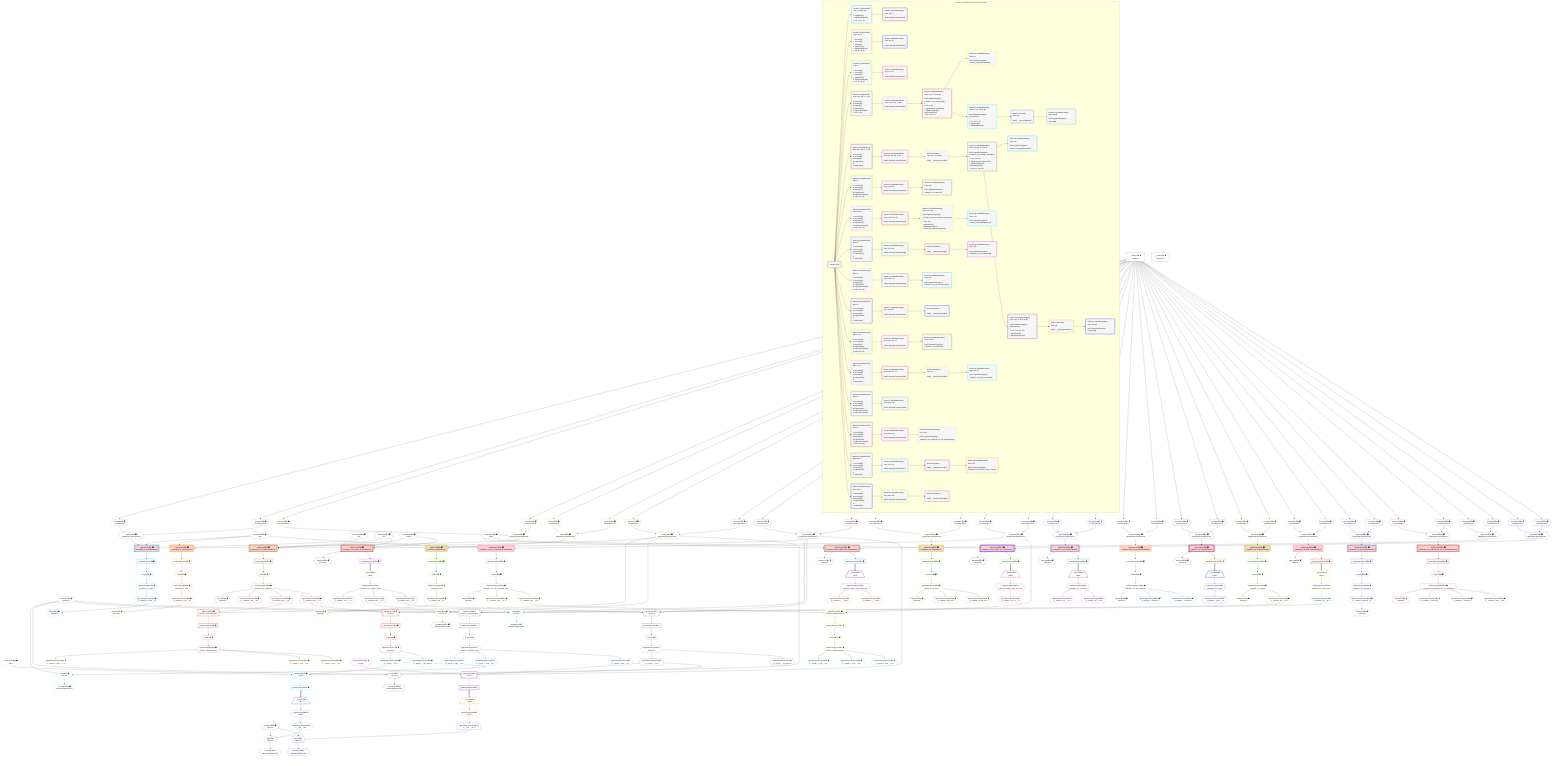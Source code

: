 %%{init: {'themeVariables': { 'fontSize': '12px'}}}%%
graph TD
    classDef path fill:#eee,stroke:#000,color:#000
    classDef plan fill:#fff,stroke-width:1px,color:#000
    classDef itemplan fill:#fff,stroke-width:2px,color:#000
    classDef unbatchedplan fill:#dff,stroke-width:1px,color:#000
    classDef sideeffectplan fill:#fcc,stroke-width:2px,color:#000
    classDef bucket fill:#f6f6f6,color:#000,stroke-width:2px,text-align:left


    %% plan dependencies
    Object13{{"Object[13∈0] ➊<br />ᐸ{pgSettings,withPgClient}ᐳ"}}:::plan
    Access11{{"Access[11∈0] ➊<br />ᐸ2.pgSettingsᐳ"}}:::plan
    Access12{{"Access[12∈0] ➊<br />ᐸ2.withPgClientᐳ"}}:::plan
    Access11 & Access12 --> Object13
    __Value2["__Value[2∈0] ➊<br />ᐸcontextᐳ"]:::plan
    __Value2 --> Access11
    __Value2 --> Access12
    __Value4["__Value[4∈0] ➊<br />ᐸrootValueᐳ"]:::plan
    Constant72{{"Constant[72∈0] ➊<br />ᐸ'people'ᐳ"}}:::plan
    Constant89{{"Constant[89∈0] ➊<br />ᐸ'posts'ᐳ"}}:::plan
    Constant289{{"Constant[289∈0] ➊<br />ᐸ10ᐳ"}}:::plan
    Constant290{{"Constant[290∈0] ➊<br />ᐸ5ᐳ"}}:::plan
    Constant291{{"Constant[291∈0] ➊<br />ᐸ1ᐳ"}}:::plan
    Constant292{{"Constant[292∈0] ➊<br />ᐸ'test'ᐳ"}}:::plan
    Constant293{{"Constant[293∈0] ➊<br />ᐸ20ᐳ"}}:::plan
    PgSelect10[["PgSelect[10∈1] ➊<br />ᐸmutation_in_inout(mutation)ᐳ"]]:::sideeffectplan
    Object13 & Constant289 & Constant290 --> PgSelect10
    First14{{"First[14∈1] ➊"}}:::plan
    PgSelectRows15[["PgSelectRows[15∈1] ➊"]]:::plan
    PgSelectRows15 --> First14
    PgSelect10 --> PgSelectRows15
    PgSelectSingle16{{"PgSelectSingle[16∈1] ➊<br />ᐸmutation_in_inoutᐳ"}}:::plan
    First14 --> PgSelectSingle16
    PgClassExpression17{{"PgClassExpression[17∈1] ➊<br />ᐸ__mutation_in_inout__.vᐳ"}}:::plan
    PgSelectSingle16 --> PgClassExpression17
    Object18{{"Object[18∈1] ➊<br />ᐸ{result}ᐳ"}}:::plan
    PgClassExpression17 --> Object18
    PgSelect22[["PgSelect[22∈3] ➊<br />ᐸmutation_in_out(mutation)ᐳ"]]:::sideeffectplan
    Object25{{"Object[25∈3] ➊<br />ᐸ{pgSettings,withPgClient}ᐳ"}}:::plan
    Object25 & Constant289 --> PgSelect22
    Access23{{"Access[23∈3] ➊<br />ᐸ2.pgSettingsᐳ"}}:::plan
    Access24{{"Access[24∈3] ➊<br />ᐸ2.withPgClientᐳ"}}:::plan
    Access23 & Access24 --> Object25
    __Value2 --> Access23
    __Value2 --> Access24
    First26{{"First[26∈3] ➊"}}:::plan
    PgSelectRows27[["PgSelectRows[27∈3] ➊"]]:::plan
    PgSelectRows27 --> First26
    PgSelect22 --> PgSelectRows27
    PgSelectSingle28{{"PgSelectSingle[28∈3] ➊<br />ᐸmutation_in_outᐳ"}}:::plan
    First26 --> PgSelectSingle28
    PgClassExpression29{{"PgClassExpression[29∈3] ➊<br />ᐸ__mutation_in_out__.vᐳ"}}:::plan
    PgSelectSingle28 --> PgClassExpression29
    Object30{{"Object[30∈3] ➊<br />ᐸ{result}ᐳ"}}:::plan
    PgClassExpression29 --> Object30
    Object36{{"Object[36∈5] ➊<br />ᐸ{pgSettings,withPgClient}ᐳ"}}:::plan
    Access34{{"Access[34∈5] ➊<br />ᐸ2.pgSettingsᐳ"}}:::plan
    Access35{{"Access[35∈5] ➊<br />ᐸ2.withPgClientᐳ"}}:::plan
    Access34 & Access35 --> Object36
    PgSelect33[["PgSelect[33∈5] ➊<br />ᐸmutation_out(mutation)ᐳ"]]:::sideeffectplan
    Object36 --> PgSelect33
    __Value2 --> Access34
    __Value2 --> Access35
    First37{{"First[37∈5] ➊"}}:::plan
    PgSelectRows38[["PgSelectRows[38∈5] ➊"]]:::plan
    PgSelectRows38 --> First37
    PgSelect33 --> PgSelectRows38
    PgSelectSingle39{{"PgSelectSingle[39∈5] ➊<br />ᐸmutation_outᐳ"}}:::plan
    First37 --> PgSelectSingle39
    PgClassExpression40{{"PgClassExpression[40∈5] ➊<br />ᐸ__mutation_out__.vᐳ"}}:::plan
    PgSelectSingle39 --> PgClassExpression40
    Object41{{"Object[41∈5] ➊<br />ᐸ{result}ᐳ"}}:::plan
    PgClassExpression40 --> Object41
    PgSelect46[["PgSelect[46∈7] ➊<br />ᐸmutation_out_complex(mutation)ᐳ"]]:::sideeffectplan
    Object49{{"Object[49∈7] ➊<br />ᐸ{pgSettings,withPgClient}ᐳ"}}:::plan
    Object49 & Constant291 & Constant292 --> PgSelect46
    Access47{{"Access[47∈7] ➊<br />ᐸ2.pgSettingsᐳ"}}:::plan
    Access48{{"Access[48∈7] ➊<br />ᐸ2.withPgClientᐳ"}}:::plan
    Access47 & Access48 --> Object49
    __Value2 --> Access47
    __Value2 --> Access48
    First50{{"First[50∈7] ➊"}}:::plan
    PgSelectRows51[["PgSelectRows[51∈7] ➊"]]:::plan
    PgSelectRows51 --> First50
    PgSelect46 --> PgSelectRows51
    PgSelectSingle52{{"PgSelectSingle[52∈7] ➊<br />ᐸmutation_out_complexᐳ"}}:::plan
    First50 --> PgSelectSingle52
    Object53{{"Object[53∈7] ➊<br />ᐸ{result}ᐳ"}}:::plan
    PgSelectSingle52 --> Object53
    Connection84{{"Connection[84∈8] ➊<br />ᐸ80ᐳ"}}:::plan
    PgSelect56[["PgSelect[56∈9] ➊<br />ᐸfrmcdc_compoundTypeᐳ"]]:::plan
    PgClassExpression55{{"PgClassExpression[55∈9] ➊<br />ᐸ__mutation...plex__.”y”ᐳ"}}:::plan
    Object49 & PgClassExpression55 --> PgSelect56
    PgSelect67[["PgSelect[67∈9] ➊<br />ᐸpersonᐳ"]]:::plan
    PgClassExpression66{{"PgClassExpression[66∈9] ➊<br />ᐸ__mutation...plex__.”z”ᐳ"}}:::plan
    Object49 & PgClassExpression66 --> PgSelect67
    PgClassExpression54{{"PgClassExpression[54∈9] ➊<br />ᐸ__mutation...plex__.”x”ᐳ"}}:::plan
    PgSelectSingle52 --> PgClassExpression54
    PgSelectSingle52 --> PgClassExpression55
    First60{{"First[60∈9] ➊"}}:::plan
    PgSelectRows61[["PgSelectRows[61∈9] ➊"]]:::plan
    PgSelectRows61 --> First60
    PgSelect56 --> PgSelectRows61
    PgSelectSingle62{{"PgSelectSingle[62∈9] ➊<br />ᐸfrmcdc_compoundTypeᐳ"}}:::plan
    First60 --> PgSelectSingle62
    PgSelectSingle52 --> PgClassExpression66
    First69{{"First[69∈9] ➊"}}:::plan
    PgSelectRows70[["PgSelectRows[70∈9] ➊"]]:::plan
    PgSelectRows70 --> First69
    PgSelect67 --> PgSelectRows70
    PgSelectSingle71{{"PgSelectSingle[71∈9] ➊<br />ᐸpersonᐳ"}}:::plan
    First69 --> PgSelectSingle71
    PgClassExpression63{{"PgClassExpression[63∈10] ➊<br />ᐸ__frmcdc_c...type__.”a”ᐳ"}}:::plan
    PgSelectSingle62 --> PgClassExpression63
    PgClassExpression64{{"PgClassExpression[64∈10] ➊<br />ᐸ__frmcdc_c...type__.”b”ᐳ"}}:::plan
    PgSelectSingle62 --> PgClassExpression64
    PgClassExpression65{{"PgClassExpression[65∈10] ➊<br />ᐸ__frmcdc_c...type__.”c”ᐳ"}}:::plan
    PgSelectSingle62 --> PgClassExpression65
    PgSelect85[["PgSelect[85∈11] ➊<br />ᐸpostᐳ"]]:::plan
    PgClassExpression73{{"PgClassExpression[73∈11] ➊<br />ᐸ__person__.”id”ᐳ"}}:::plan
    Object49 & PgClassExpression73 & Connection84 --> PgSelect85
    List74{{"List[74∈11] ➊<br />ᐸ72,73ᐳ"}}:::plan
    Constant72 & PgClassExpression73 --> List74
    PgSelectSingle71 --> PgClassExpression73
    Lambda75{{"Lambda[75∈11] ➊<br />ᐸbase64JSONEncodeᐳ"}}:::plan
    List74 --> Lambda75
    PgClassExpression76{{"PgClassExpression[76∈11] ➊<br />ᐸ__person__...full_name”ᐳ"}}:::plan
    PgSelectSingle71 --> PgClassExpression76
    PgSelectRows86[["PgSelectRows[86∈11] ➊"]]:::plan
    PgSelect85 --> PgSelectRows86
    __Item87[/"__Item[87∈12]<br />ᐸ86ᐳ"\]:::itemplan
    PgSelectRows86 ==> __Item87
    PgSelectSingle88{{"PgSelectSingle[88∈12]<br />ᐸpostᐳ"}}:::plan
    __Item87 --> PgSelectSingle88
    List91{{"List[91∈13]<br />ᐸ89,90ᐳ"}}:::plan
    PgClassExpression90{{"PgClassExpression[90∈13]<br />ᐸ__post__.”id”ᐳ"}}:::plan
    Constant89 & PgClassExpression90 --> List91
    PgSelectSingle88 --> PgClassExpression90
    Lambda92{{"Lambda[92∈13]<br />ᐸbase64JSONEncodeᐳ"}}:::plan
    List91 --> Lambda92
    PgSelect96[["PgSelect[96∈14] ➊<br />ᐸmutation_out_complex_setof(mutation)ᐳ"]]:::sideeffectplan
    Object99{{"Object[99∈14] ➊<br />ᐸ{pgSettings,withPgClient}ᐳ"}}:::plan
    Object99 & Constant291 & Constant292 --> PgSelect96
    Access97{{"Access[97∈14] ➊<br />ᐸ2.pgSettingsᐳ"}}:::plan
    Access98{{"Access[98∈14] ➊<br />ᐸ2.withPgClientᐳ"}}:::plan
    Access97 & Access98 --> Object99
    __Value2 --> Access97
    __Value2 --> Access98
    Object100{{"Object[100∈14] ➊<br />ᐸ{result}ᐳ"}}:::plan
    PgSelect96 --> Object100
    PgSelectRows101[["PgSelectRows[101∈15] ➊"]]:::plan
    PgSelect96 --> PgSelectRows101
    Connection134{{"Connection[134∈15] ➊<br />ᐸ130ᐳ"}}:::plan
    __Item102[/"__Item[102∈16]<br />ᐸ101ᐳ"\]:::itemplan
    PgSelectRows101 ==> __Item102
    PgSelectSingle103{{"PgSelectSingle[103∈16]<br />ᐸmutation_out_complex_setofᐳ"}}:::plan
    __Item102 --> PgSelectSingle103
    PgSelect106[["PgSelect[106∈17]<br />ᐸfrmcdc_compoundTypeᐳ"]]:::plan
    PgClassExpression105{{"PgClassExpression[105∈17]<br />ᐸ__mutation...etof__.”y”ᐳ"}}:::plan
    Object99 & PgClassExpression105 --> PgSelect106
    PgSelect117[["PgSelect[117∈17]<br />ᐸpersonᐳ"]]:::plan
    PgClassExpression116{{"PgClassExpression[116∈17]<br />ᐸ__mutation...etof__.”z”ᐳ"}}:::plan
    Object99 & PgClassExpression116 --> PgSelect117
    PgClassExpression104{{"PgClassExpression[104∈17]<br />ᐸ__mutation...etof__.”x”ᐳ"}}:::plan
    PgSelectSingle103 --> PgClassExpression104
    PgSelectSingle103 --> PgClassExpression105
    First110{{"First[110∈17]"}}:::plan
    PgSelectRows111[["PgSelectRows[111∈17]"]]:::plan
    PgSelectRows111 --> First110
    PgSelect106 --> PgSelectRows111
    PgSelectSingle112{{"PgSelectSingle[112∈17]<br />ᐸfrmcdc_compoundTypeᐳ"}}:::plan
    First110 --> PgSelectSingle112
    PgSelectSingle103 --> PgClassExpression116
    First119{{"First[119∈17]"}}:::plan
    PgSelectRows120[["PgSelectRows[120∈17]"]]:::plan
    PgSelectRows120 --> First119
    PgSelect117 --> PgSelectRows120
    PgSelectSingle121{{"PgSelectSingle[121∈17]<br />ᐸpersonᐳ"}}:::plan
    First119 --> PgSelectSingle121
    PgClassExpression113{{"PgClassExpression[113∈18]<br />ᐸ__frmcdc_c...type__.”a”ᐳ"}}:::plan
    PgSelectSingle112 --> PgClassExpression113
    PgClassExpression114{{"PgClassExpression[114∈18]<br />ᐸ__frmcdc_c...type__.”b”ᐳ"}}:::plan
    PgSelectSingle112 --> PgClassExpression114
    PgClassExpression115{{"PgClassExpression[115∈18]<br />ᐸ__frmcdc_c...type__.”c”ᐳ"}}:::plan
    PgSelectSingle112 --> PgClassExpression115
    PgSelect135[["PgSelect[135∈19]<br />ᐸpostᐳ"]]:::plan
    PgClassExpression123{{"PgClassExpression[123∈19]<br />ᐸ__person__.”id”ᐳ"}}:::plan
    Object99 & PgClassExpression123 & Connection134 --> PgSelect135
    List124{{"List[124∈19]<br />ᐸ72,123ᐳ"}}:::plan
    Constant72 & PgClassExpression123 --> List124
    PgSelectSingle121 --> PgClassExpression123
    Lambda125{{"Lambda[125∈19]<br />ᐸbase64JSONEncodeᐳ"}}:::plan
    List124 --> Lambda125
    PgClassExpression126{{"PgClassExpression[126∈19]<br />ᐸ__person__...full_name”ᐳ"}}:::plan
    PgSelectSingle121 --> PgClassExpression126
    PgSelectRows136[["PgSelectRows[136∈19]"]]:::plan
    PgSelect135 --> PgSelectRows136
    __Item137[/"__Item[137∈20]<br />ᐸ136ᐳ"\]:::itemplan
    PgSelectRows136 ==> __Item137
    PgSelectSingle138{{"PgSelectSingle[138∈20]<br />ᐸpostᐳ"}}:::plan
    __Item137 --> PgSelectSingle138
    List141{{"List[141∈21]<br />ᐸ89,140ᐳ"}}:::plan
    PgClassExpression140{{"PgClassExpression[140∈21]<br />ᐸ__post__.”id”ᐳ"}}:::plan
    Constant89 & PgClassExpression140 --> List141
    PgSelectSingle138 --> PgClassExpression140
    Lambda142{{"Lambda[142∈21]<br />ᐸbase64JSONEncodeᐳ"}}:::plan
    List141 --> Lambda142
    Object147{{"Object[147∈22] ➊<br />ᐸ{pgSettings,withPgClient}ᐳ"}}:::plan
    Access145{{"Access[145∈22] ➊<br />ᐸ2.pgSettingsᐳ"}}:::plan
    Access146{{"Access[146∈22] ➊<br />ᐸ2.withPgClientᐳ"}}:::plan
    Access145 & Access146 --> Object147
    PgSelect144[["PgSelect[144∈22] ➊<br />ᐸmutation_out_out(mutation)ᐳ"]]:::sideeffectplan
    Object147 --> PgSelect144
    __Value2 --> Access145
    __Value2 --> Access146
    First148{{"First[148∈22] ➊"}}:::plan
    PgSelectRows149[["PgSelectRows[149∈22] ➊"]]:::plan
    PgSelectRows149 --> First148
    PgSelect144 --> PgSelectRows149
    PgSelectSingle150{{"PgSelectSingle[150∈22] ➊<br />ᐸmutation_out_outᐳ"}}:::plan
    First148 --> PgSelectSingle150
    Object151{{"Object[151∈22] ➊<br />ᐸ{result}ᐳ"}}:::plan
    PgSelectSingle150 --> Object151
    PgClassExpression152{{"PgClassExpression[152∈24] ➊<br />ᐸ__mutation...first_out”ᐳ"}}:::plan
    PgSelectSingle150 --> PgClassExpression152
    PgClassExpression153{{"PgClassExpression[153∈24] ➊<br />ᐸ__mutation...econd_out”ᐳ"}}:::plan
    PgSelectSingle150 --> PgClassExpression153
    PgSelect157[["PgSelect[157∈25] ➊<br />ᐸmutation_out_out_compound_type(mutation)ᐳ"]]:::sideeffectplan
    Object160{{"Object[160∈25] ➊<br />ᐸ{pgSettings,withPgClient}ᐳ"}}:::plan
    Object160 & Constant289 --> PgSelect157
    Access158{{"Access[158∈25] ➊<br />ᐸ2.pgSettingsᐳ"}}:::plan
    Access159{{"Access[159∈25] ➊<br />ᐸ2.withPgClientᐳ"}}:::plan
    Access158 & Access159 --> Object160
    __Value2 --> Access158
    __Value2 --> Access159
    First161{{"First[161∈25] ➊"}}:::plan
    PgSelectRows162[["PgSelectRows[162∈25] ➊"]]:::plan
    PgSelectRows162 --> First161
    PgSelect157 --> PgSelectRows162
    PgSelectSingle163{{"PgSelectSingle[163∈25] ➊<br />ᐸmutation_out_out_compound_typeᐳ"}}:::plan
    First161 --> PgSelectSingle163
    Object164{{"Object[164∈25] ➊<br />ᐸ{result}ᐳ"}}:::plan
    PgSelectSingle163 --> Object164
    PgSelect167[["PgSelect[167∈27] ➊<br />ᐸfrmcdc_compoundTypeᐳ"]]:::plan
    PgClassExpression166{{"PgClassExpression[166∈27] ➊<br />ᐸ__mutation...ype__.”o2”ᐳ"}}:::plan
    Object160 & PgClassExpression166 --> PgSelect167
    PgClassExpression165{{"PgClassExpression[165∈27] ➊<br />ᐸ__mutation...ype__.”o1”ᐳ"}}:::plan
    PgSelectSingle163 --> PgClassExpression165
    PgSelectSingle163 --> PgClassExpression166
    First171{{"First[171∈27] ➊"}}:::plan
    PgSelectRows172[["PgSelectRows[172∈27] ➊"]]:::plan
    PgSelectRows172 --> First171
    PgSelect167 --> PgSelectRows172
    PgSelectSingle173{{"PgSelectSingle[173∈27] ➊<br />ᐸfrmcdc_compoundTypeᐳ"}}:::plan
    First171 --> PgSelectSingle173
    PgClassExpression174{{"PgClassExpression[174∈28] ➊<br />ᐸ__frmcdc_c...type__.”a”ᐳ"}}:::plan
    PgSelectSingle173 --> PgClassExpression174
    PgClassExpression175{{"PgClassExpression[175∈28] ➊<br />ᐸ__frmcdc_c...type__.”b”ᐳ"}}:::plan
    PgSelectSingle173 --> PgClassExpression175
    PgClassExpression176{{"PgClassExpression[176∈28] ➊<br />ᐸ__frmcdc_c...type__.”c”ᐳ"}}:::plan
    PgSelectSingle173 --> PgClassExpression176
    Object182{{"Object[182∈29] ➊<br />ᐸ{pgSettings,withPgClient}ᐳ"}}:::plan
    Access180{{"Access[180∈29] ➊<br />ᐸ2.pgSettingsᐳ"}}:::plan
    Access181{{"Access[181∈29] ➊<br />ᐸ2.withPgClientᐳ"}}:::plan
    Access180 & Access181 --> Object182
    PgSelect179[["PgSelect[179∈29] ➊<br />ᐸmutation_out_out_setof(mutation)ᐳ"]]:::sideeffectplan
    Object182 --> PgSelect179
    __Value2 --> Access180
    __Value2 --> Access181
    Object183{{"Object[183∈29] ➊<br />ᐸ{result}ᐳ"}}:::plan
    PgSelect179 --> Object183
    PgSelectRows184[["PgSelectRows[184∈30] ➊"]]:::plan
    PgSelect179 --> PgSelectRows184
    __Item185[/"__Item[185∈31]<br />ᐸ184ᐳ"\]:::itemplan
    PgSelectRows184 ==> __Item185
    PgSelectSingle186{{"PgSelectSingle[186∈31]<br />ᐸmutation_out_out_setofᐳ"}}:::plan
    __Item185 --> PgSelectSingle186
    PgClassExpression187{{"PgClassExpression[187∈32]<br />ᐸ__mutation...tof__.”o1”ᐳ"}}:::plan
    PgSelectSingle186 --> PgClassExpression187
    PgClassExpression188{{"PgClassExpression[188∈32]<br />ᐸ__mutation...tof__.”o2”ᐳ"}}:::plan
    PgSelectSingle186 --> PgClassExpression188
    Object194{{"Object[194∈33] ➊<br />ᐸ{pgSettings,withPgClient}ᐳ"}}:::plan
    Access192{{"Access[192∈33] ➊<br />ᐸ2.pgSettingsᐳ"}}:::plan
    Access193{{"Access[193∈33] ➊<br />ᐸ2.withPgClientᐳ"}}:::plan
    Access192 & Access193 --> Object194
    PgSelect191[["PgSelect[191∈33] ➊<br />ᐸmutation_out_out_unnamed(mutation)ᐳ"]]:::sideeffectplan
    Object194 --> PgSelect191
    __Value2 --> Access192
    __Value2 --> Access193
    First195{{"First[195∈33] ➊"}}:::plan
    PgSelectRows196[["PgSelectRows[196∈33] ➊"]]:::plan
    PgSelectRows196 --> First195
    PgSelect191 --> PgSelectRows196
    PgSelectSingle197{{"PgSelectSingle[197∈33] ➊<br />ᐸmutation_out_out_unnamedᐳ"}}:::plan
    First195 --> PgSelectSingle197
    Object198{{"Object[198∈33] ➊<br />ᐸ{result}ᐳ"}}:::plan
    PgSelectSingle197 --> Object198
    PgClassExpression199{{"PgClassExpression[199∈35] ➊<br />ᐸ__mutation....”column1”ᐳ"}}:::plan
    PgSelectSingle197 --> PgClassExpression199
    PgClassExpression200{{"PgClassExpression[200∈35] ➊<br />ᐸ__mutation....”column2”ᐳ"}}:::plan
    PgSelectSingle197 --> PgClassExpression200
    Object206{{"Object[206∈36] ➊<br />ᐸ{pgSettings,withPgClient}ᐳ"}}:::plan
    Access204{{"Access[204∈36] ➊<br />ᐸ2.pgSettingsᐳ"}}:::plan
    Access205{{"Access[205∈36] ➊<br />ᐸ2.withPgClientᐳ"}}:::plan
    Access204 & Access205 --> Object206
    PgSelect203[["PgSelect[203∈36] ➊<br />ᐸmutation_out_setof(mutation)ᐳ"]]:::sideeffectplan
    Object206 --> PgSelect203
    __Value2 --> Access204
    __Value2 --> Access205
    Object207{{"Object[207∈36] ➊<br />ᐸ{result}ᐳ"}}:::plan
    PgSelect203 --> Object207
    PgSelectRows208[["PgSelectRows[208∈37] ➊"]]:::plan
    PgSelect203 --> PgSelectRows208
    __Item209[/"__Item[209∈38]<br />ᐸ208ᐳ"\]:::itemplan
    PgSelectRows208 ==> __Item209
    PgSelectSingle210{{"PgSelectSingle[210∈38]<br />ᐸmutation_out_setofᐳ"}}:::plan
    __Item209 --> PgSelectSingle210
    PgClassExpression211{{"PgClassExpression[211∈38]<br />ᐸ__mutation..._setof__.vᐳ"}}:::plan
    PgSelectSingle210 --> PgClassExpression211
    Object217{{"Object[217∈39] ➊<br />ᐸ{pgSettings,withPgClient}ᐳ"}}:::plan
    Access215{{"Access[215∈39] ➊<br />ᐸ2.pgSettingsᐳ"}}:::plan
    Access216{{"Access[216∈39] ➊<br />ᐸ2.withPgClientᐳ"}}:::plan
    Access215 & Access216 --> Object217
    PgSelect214[["PgSelect[214∈39] ➊<br />ᐸmutation_out_table(mutation)ᐳ"]]:::sideeffectplan
    Object217 --> PgSelect214
    __Value2 --> Access215
    __Value2 --> Access216
    First218{{"First[218∈39] ➊"}}:::plan
    PgSelectRows219[["PgSelectRows[219∈39] ➊"]]:::plan
    PgSelectRows219 --> First218
    PgSelect214 --> PgSelectRows219
    PgSelectSingle220{{"PgSelectSingle[220∈39] ➊<br />ᐸmutation_out_tableᐳ"}}:::plan
    First218 --> PgSelectSingle220
    Object221{{"Object[221∈39] ➊<br />ᐸ{result}ᐳ"}}:::plan
    PgSelectSingle220 --> Object221
    List224{{"List[224∈41] ➊<br />ᐸ72,223ᐳ"}}:::plan
    PgClassExpression223{{"PgClassExpression[223∈41] ➊<br />ᐸ__mutation...ble__.”id”ᐳ"}}:::plan
    Constant72 & PgClassExpression223 --> List224
    PgSelectSingle220 --> PgClassExpression223
    Lambda225{{"Lambda[225∈41] ➊<br />ᐸbase64JSONEncodeᐳ"}}:::plan
    List224 --> Lambda225
    Object231{{"Object[231∈42] ➊<br />ᐸ{pgSettings,withPgClient}ᐳ"}}:::plan
    Access229{{"Access[229∈42] ➊<br />ᐸ2.pgSettingsᐳ"}}:::plan
    Access230{{"Access[230∈42] ➊<br />ᐸ2.withPgClientᐳ"}}:::plan
    Access229 & Access230 --> Object231
    PgSelect228[["PgSelect[228∈42] ➊<br />ᐸmutation_out_table_setof(mutation)ᐳ"]]:::sideeffectplan
    Object231 --> PgSelect228
    __Value2 --> Access229
    __Value2 --> Access230
    Object232{{"Object[232∈42] ➊<br />ᐸ{result}ᐳ"}}:::plan
    PgSelect228 --> Object232
    PgSelectRows233[["PgSelectRows[233∈43] ➊"]]:::plan
    PgSelect228 --> PgSelectRows233
    __Item234[/"__Item[234∈44]<br />ᐸ233ᐳ"\]:::itemplan
    PgSelectRows233 ==> __Item234
    PgSelectSingle235{{"PgSelectSingle[235∈44]<br />ᐸmutation_out_table_setofᐳ"}}:::plan
    __Item234 --> PgSelectSingle235
    List238{{"List[238∈45]<br />ᐸ72,237ᐳ"}}:::plan
    PgClassExpression237{{"PgClassExpression[237∈45]<br />ᐸ__mutation...tof__.”id”ᐳ"}}:::plan
    Constant72 & PgClassExpression237 --> List238
    PgSelectSingle235 --> PgClassExpression237
    Lambda239{{"Lambda[239∈45]<br />ᐸbase64JSONEncodeᐳ"}}:::plan
    List238 --> Lambda239
    Object245{{"Object[245∈46] ➊<br />ᐸ{pgSettings,withPgClient}ᐳ"}}:::plan
    Access243{{"Access[243∈46] ➊<br />ᐸ2.pgSettingsᐳ"}}:::plan
    Access244{{"Access[244∈46] ➊<br />ᐸ2.withPgClientᐳ"}}:::plan
    Access243 & Access244 --> Object245
    PgSelect242[["PgSelect[242∈46] ➊<br />ᐸmutation_out_unnamed(mutation)ᐳ"]]:::sideeffectplan
    Object245 --> PgSelect242
    __Value2 --> Access243
    __Value2 --> Access244
    First246{{"First[246∈46] ➊"}}:::plan
    PgSelectRows247[["PgSelectRows[247∈46] ➊"]]:::plan
    PgSelectRows247 --> First246
    PgSelect242 --> PgSelectRows247
    PgSelectSingle248{{"PgSelectSingle[248∈46] ➊<br />ᐸmutation_out_unnamedᐳ"}}:::plan
    First246 --> PgSelectSingle248
    PgClassExpression249{{"PgClassExpression[249∈46] ➊<br />ᐸ__mutation...nnamed__.vᐳ"}}:::plan
    PgSelectSingle248 --> PgClassExpression249
    Object250{{"Object[250∈46] ➊<br />ᐸ{result}ᐳ"}}:::plan
    PgClassExpression249 --> Object250
    Object256{{"Object[256∈48] ➊<br />ᐸ{pgSettings,withPgClient}ᐳ"}}:::plan
    Access254{{"Access[254∈48] ➊<br />ᐸ2.pgSettingsᐳ"}}:::plan
    Access255{{"Access[255∈48] ➊<br />ᐸ2.withPgClientᐳ"}}:::plan
    Access254 & Access255 --> Object256
    PgSelect253[["PgSelect[253∈48] ➊<br />ᐸmutation_out_unnamed_out_out_unnamed(mutation)ᐳ"]]:::sideeffectplan
    Object256 --> PgSelect253
    __Value2 --> Access254
    __Value2 --> Access255
    First257{{"First[257∈48] ➊"}}:::plan
    PgSelectRows258[["PgSelectRows[258∈48] ➊"]]:::plan
    PgSelectRows258 --> First257
    PgSelect253 --> PgSelectRows258
    PgSelectSingle259{{"PgSelectSingle[259∈48] ➊<br />ᐸmutation_out_unnamed_out_out_unnamedᐳ"}}:::plan
    First257 --> PgSelectSingle259
    Object260{{"Object[260∈48] ➊<br />ᐸ{result}ᐳ"}}:::plan
    PgSelectSingle259 --> Object260
    PgClassExpression261{{"PgClassExpression[261∈50] ➊<br />ᐸ__mutation....”column1”ᐳ"}}:::plan
    PgSelectSingle259 --> PgClassExpression261
    PgClassExpression262{{"PgClassExpression[262∈50] ➊<br />ᐸ__mutation....”column3”ᐳ"}}:::plan
    PgSelectSingle259 --> PgClassExpression262
    PgClassExpression263{{"PgClassExpression[263∈50] ➊<br />ᐸ__mutation...med__.”o2”ᐳ"}}:::plan
    PgSelectSingle259 --> PgClassExpression263
    PgSelect267[["PgSelect[267∈51] ➊<br />ᐸmutation_returns_table_multi_col(mutation)ᐳ"]]:::sideeffectplan
    Object270{{"Object[270∈51] ➊<br />ᐸ{pgSettings,withPgClient}ᐳ"}}:::plan
    Object270 & Constant293 --> PgSelect267
    Access268{{"Access[268∈51] ➊<br />ᐸ2.pgSettingsᐳ"}}:::plan
    Access269{{"Access[269∈51] ➊<br />ᐸ2.withPgClientᐳ"}}:::plan
    Access268 & Access269 --> Object270
    __Value2 --> Access268
    __Value2 --> Access269
    Object271{{"Object[271∈51] ➊<br />ᐸ{result}ᐳ"}}:::plan
    PgSelect267 --> Object271
    PgSelectRows272[["PgSelectRows[272∈52] ➊"]]:::plan
    PgSelect267 --> PgSelectRows272
    __Item273[/"__Item[273∈53]<br />ᐸ272ᐳ"\]:::itemplan
    PgSelectRows272 ==> __Item273
    PgSelectSingle274{{"PgSelectSingle[274∈53]<br />ᐸmutation_returns_table_multi_colᐳ"}}:::plan
    __Item273 --> PgSelectSingle274
    PgClassExpression275{{"PgClassExpression[275∈54]<br />ᐸ__mutation...l__.”col1”ᐳ"}}:::plan
    PgSelectSingle274 --> PgClassExpression275
    PgClassExpression276{{"PgClassExpression[276∈54]<br />ᐸ__mutation...l__.”col2”ᐳ"}}:::plan
    PgSelectSingle274 --> PgClassExpression276
    PgSelect280[["PgSelect[280∈55] ➊<br />ᐸmutation_returns_table_one_col(mutation)ᐳ"]]:::sideeffectplan
    Object283{{"Object[283∈55] ➊<br />ᐸ{pgSettings,withPgClient}ᐳ"}}:::plan
    Object283 & Constant293 --> PgSelect280
    Access281{{"Access[281∈55] ➊<br />ᐸ2.pgSettingsᐳ"}}:::plan
    Access282{{"Access[282∈55] ➊<br />ᐸ2.withPgClientᐳ"}}:::plan
    Access281 & Access282 --> Object283
    __Value2 --> Access281
    __Value2 --> Access282
    Object284{{"Object[284∈55] ➊<br />ᐸ{result}ᐳ"}}:::plan
    PgSelect280 --> Object284
    PgSelectRows285[["PgSelectRows[285∈56] ➊"]]:::plan
    PgSelect280 --> PgSelectRows285
    __Item286[/"__Item[286∈57]<br />ᐸ285ᐳ"\]:::itemplan
    PgSelectRows285 ==> __Item286
    PgSelectSingle287{{"PgSelectSingle[287∈57]<br />ᐸmutation_returns_table_one_colᐳ"}}:::plan
    __Item286 --> PgSelectSingle287
    PgClassExpression288{{"PgClassExpression[288∈57]<br />ᐸ__mutation...ne_col__.vᐳ"}}:::plan
    PgSelectSingle287 --> PgClassExpression288

    %% define steps

    subgraph "Buckets for mutations/v4/mutation-return-types"
    Bucket0("Bucket 0 (root)"):::bucket
    classDef bucket0 stroke:#696969
    class Bucket0,__Value2,__Value4,Access11,Access12,Object13,Constant72,Constant89,Constant289,Constant290,Constant291,Constant292,Constant293 bucket0
    Bucket1("Bucket 1 (mutationField)<br />Deps: 13, 289, 290<br /><br />1: PgSelect[10]<br />2: PgSelectRows[15]<br />ᐳ: 14, 16, 17, 18"):::bucket
    classDef bucket1 stroke:#00bfff
    class Bucket1,PgSelect10,First14,PgSelectRows15,PgSelectSingle16,PgClassExpression17,Object18 bucket1
    Bucket2("Bucket 2 (nullableBoundary)<br />Deps: 18, 17<br /><br />ROOT Object{1}ᐸ{result}ᐳ[18]"):::bucket
    classDef bucket2 stroke:#7f007f
    class Bucket2 bucket2
    Bucket3("Bucket 3 (mutationField)<br />Deps: 289, 2<br /><br />1: Access[23]<br />2: Access[24]<br />3: Object[25]<br />4: PgSelect[22]<br />5: PgSelectRows[27]<br />ᐳ: 26, 28, 29, 30"):::bucket
    classDef bucket3 stroke:#ffa500
    class Bucket3,PgSelect22,Access23,Access24,Object25,First26,PgSelectRows27,PgSelectSingle28,PgClassExpression29,Object30 bucket3
    Bucket4("Bucket 4 (nullableBoundary)<br />Deps: 30, 29<br /><br />ROOT Object{3}ᐸ{result}ᐳ[30]"):::bucket
    classDef bucket4 stroke:#0000ff
    class Bucket4 bucket4
    Bucket5("Bucket 5 (mutationField)<br />Deps: 2<br /><br />1: Access[34]<br />2: Access[35]<br />3: Object[36]<br />4: PgSelect[33]<br />5: PgSelectRows[38]<br />ᐳ: 37, 39, 40, 41"):::bucket
    classDef bucket5 stroke:#7fff00
    class Bucket5,PgSelect33,Access34,Access35,Object36,First37,PgSelectRows38,PgSelectSingle39,PgClassExpression40,Object41 bucket5
    Bucket6("Bucket 6 (nullableBoundary)<br />Deps: 41, 40<br /><br />ROOT Object{5}ᐸ{result}ᐳ[41]"):::bucket
    classDef bucket6 stroke:#ff1493
    class Bucket6 bucket6
    Bucket7("Bucket 7 (mutationField)<br />Deps: 291, 292, 2, 72, 89<br /><br />1: Access[47]<br />2: Access[48]<br />3: Object[49]<br />4: PgSelect[46]<br />5: PgSelectRows[51]<br />ᐳ: 50, 52, 53"):::bucket
    classDef bucket7 stroke:#808000
    class Bucket7,PgSelect46,Access47,Access48,Object49,First50,PgSelectRows51,PgSelectSingle52,Object53 bucket7
    Bucket8("Bucket 8 (nullableBoundary)<br />Deps: 53, 52, 49, 72, 89<br /><br />ROOT Object{7}ᐸ{result}ᐳ[53]"):::bucket
    classDef bucket8 stroke:#dda0dd
    class Bucket8,Connection84 bucket8
    Bucket9("Bucket 9 (nullableBoundary)<br />Deps: 52, 49, 72, 84, 89<br /><br />ROOT PgSelectSingle{7}ᐸmutation_out_complexᐳ[52]<br />1: <br />ᐳ: 54, 55, 66<br />2: PgSelect[56], PgSelect[67]<br />3: PgSelectRows[61], PgSelectRows[70]<br />ᐳ: 60, 62, 69, 71"):::bucket
    classDef bucket9 stroke:#ff0000
    class Bucket9,PgClassExpression54,PgClassExpression55,PgSelect56,First60,PgSelectRows61,PgSelectSingle62,PgClassExpression66,PgSelect67,First69,PgSelectRows70,PgSelectSingle71 bucket9
    Bucket10("Bucket 10 (nullableBoundary)<br />Deps: 62<br /><br />ROOT PgSelectSingle{9}ᐸfrmcdc_compoundTypeᐳ[62]"):::bucket
    classDef bucket10 stroke:#ffff00
    class Bucket10,PgClassExpression63,PgClassExpression64,PgClassExpression65 bucket10
    Bucket11("Bucket 11 (nullableBoundary)<br />Deps: 71, 72, 49, 84, 89<br /><br />ROOT PgSelectSingle{9}ᐸpersonᐳ[71]<br />1: <br />ᐳ: 73, 76, 74, 75<br />2: PgSelect[85]<br />3: PgSelectRows[86]"):::bucket
    classDef bucket11 stroke:#00ffff
    class Bucket11,PgClassExpression73,List74,Lambda75,PgClassExpression76,PgSelect85,PgSelectRows86 bucket11
    Bucket12("Bucket 12 (listItem)<br />Deps: 89<br /><br />ROOT __Item{12}ᐸ86ᐳ[87]"):::bucket
    classDef bucket12 stroke:#4169e1
    class Bucket12,__Item87,PgSelectSingle88 bucket12
    Bucket13("Bucket 13 (nullableBoundary)<br />Deps: 88, 89<br /><br />ROOT PgSelectSingle{12}ᐸpostᐳ[88]"):::bucket
    classDef bucket13 stroke:#3cb371
    class Bucket13,PgClassExpression90,List91,Lambda92 bucket13
    Bucket14("Bucket 14 (mutationField)<br />Deps: 291, 292, 2, 72, 89<br /><br />1: Access[97]<br />2: Access[98]<br />3: Object[99]<br />4: PgSelect[96]<br />5: <br />ᐳ: Object[100]"):::bucket
    classDef bucket14 stroke:#a52a2a
    class Bucket14,PgSelect96,Access97,Access98,Object99,Object100 bucket14
    Bucket15("Bucket 15 (nullableBoundary)<br />Deps: 96, 100, 99, 72, 89<br /><br />ROOT Object{14}ᐸ{result}ᐳ[100]"):::bucket
    classDef bucket15 stroke:#ff00ff
    class Bucket15,PgSelectRows101,Connection134 bucket15
    Bucket16("Bucket 16 (listItem)<br />Deps: 99, 72, 134, 89<br /><br />ROOT __Item{16}ᐸ101ᐳ[102]"):::bucket
    classDef bucket16 stroke:#f5deb3
    class Bucket16,__Item102,PgSelectSingle103 bucket16
    Bucket17("Bucket 17 (nullableBoundary)<br />Deps: 103, 99, 72, 134, 89<br /><br />ROOT PgSelectSingle{16}ᐸmutation_out_complex_setofᐳ[103]<br />1: <br />ᐳ: 104, 105, 116<br />2: PgSelect[106], PgSelect[117]<br />3: PgSelectRows[111], PgSelectRows[120]<br />ᐳ: 110, 112, 119, 121"):::bucket
    classDef bucket17 stroke:#696969
    class Bucket17,PgClassExpression104,PgClassExpression105,PgSelect106,First110,PgSelectRows111,PgSelectSingle112,PgClassExpression116,PgSelect117,First119,PgSelectRows120,PgSelectSingle121 bucket17
    Bucket18("Bucket 18 (nullableBoundary)<br />Deps: 112<br /><br />ROOT PgSelectSingle{17}ᐸfrmcdc_compoundTypeᐳ[112]"):::bucket
    classDef bucket18 stroke:#00bfff
    class Bucket18,PgClassExpression113,PgClassExpression114,PgClassExpression115 bucket18
    Bucket19("Bucket 19 (nullableBoundary)<br />Deps: 121, 72, 99, 134, 89<br /><br />ROOT PgSelectSingle{17}ᐸpersonᐳ[121]<br />1: <br />ᐳ: 123, 126, 124, 125<br />2: PgSelect[135]<br />3: PgSelectRows[136]"):::bucket
    classDef bucket19 stroke:#7f007f
    class Bucket19,PgClassExpression123,List124,Lambda125,PgClassExpression126,PgSelect135,PgSelectRows136 bucket19
    Bucket20("Bucket 20 (listItem)<br />Deps: 89<br /><br />ROOT __Item{20}ᐸ136ᐳ[137]"):::bucket
    classDef bucket20 stroke:#ffa500
    class Bucket20,__Item137,PgSelectSingle138 bucket20
    Bucket21("Bucket 21 (nullableBoundary)<br />Deps: 138, 89<br /><br />ROOT PgSelectSingle{20}ᐸpostᐳ[138]"):::bucket
    classDef bucket21 stroke:#0000ff
    class Bucket21,PgClassExpression140,List141,Lambda142 bucket21
    Bucket22("Bucket 22 (mutationField)<br />Deps: 2<br /><br />1: Access[145]<br />2: Access[146]<br />3: Object[147]<br />4: PgSelect[144]<br />5: PgSelectRows[149]<br />ᐳ: 148, 150, 151"):::bucket
    classDef bucket22 stroke:#7fff00
    class Bucket22,PgSelect144,Access145,Access146,Object147,First148,PgSelectRows149,PgSelectSingle150,Object151 bucket22
    Bucket23("Bucket 23 (nullableBoundary)<br />Deps: 151, 150<br /><br />ROOT Object{22}ᐸ{result}ᐳ[151]"):::bucket
    classDef bucket23 stroke:#ff1493
    class Bucket23 bucket23
    Bucket24("Bucket 24 (nullableBoundary)<br />Deps: 150<br /><br />ROOT PgSelectSingle{22}ᐸmutation_out_outᐳ[150]"):::bucket
    classDef bucket24 stroke:#808000
    class Bucket24,PgClassExpression152,PgClassExpression153 bucket24
    Bucket25("Bucket 25 (mutationField)<br />Deps: 289, 2<br /><br />1: Access[158]<br />2: Access[159]<br />3: Object[160]<br />4: PgSelect[157]<br />5: PgSelectRows[162]<br />ᐳ: 161, 163, 164"):::bucket
    classDef bucket25 stroke:#dda0dd
    class Bucket25,PgSelect157,Access158,Access159,Object160,First161,PgSelectRows162,PgSelectSingle163,Object164 bucket25
    Bucket26("Bucket 26 (nullableBoundary)<br />Deps: 164, 163, 160<br /><br />ROOT Object{25}ᐸ{result}ᐳ[164]"):::bucket
    classDef bucket26 stroke:#ff0000
    class Bucket26 bucket26
    Bucket27("Bucket 27 (nullableBoundary)<br />Deps: 163, 160<br /><br />ROOT PgSelectSingle{25}ᐸmutation_out_out_compound_typeᐳ[163]<br />1: <br />ᐳ: 165, 166<br />2: PgSelect[167]<br />3: PgSelectRows[172]<br />ᐳ: First[171], PgSelectSingle[173]"):::bucket
    classDef bucket27 stroke:#ffff00
    class Bucket27,PgClassExpression165,PgClassExpression166,PgSelect167,First171,PgSelectRows172,PgSelectSingle173 bucket27
    Bucket28("Bucket 28 (nullableBoundary)<br />Deps: 173<br /><br />ROOT PgSelectSingle{27}ᐸfrmcdc_compoundTypeᐳ[173]"):::bucket
    classDef bucket28 stroke:#00ffff
    class Bucket28,PgClassExpression174,PgClassExpression175,PgClassExpression176 bucket28
    Bucket29("Bucket 29 (mutationField)<br />Deps: 2<br /><br />1: Access[180]<br />2: Access[181]<br />3: Object[182]<br />4: PgSelect[179]<br />5: <br />ᐳ: Object[183]"):::bucket
    classDef bucket29 stroke:#4169e1
    class Bucket29,PgSelect179,Access180,Access181,Object182,Object183 bucket29
    Bucket30("Bucket 30 (nullableBoundary)<br />Deps: 179, 183<br /><br />ROOT Object{29}ᐸ{result}ᐳ[183]"):::bucket
    classDef bucket30 stroke:#3cb371
    class Bucket30,PgSelectRows184 bucket30
    Bucket31("Bucket 31 (listItem)<br /><br />ROOT __Item{31}ᐸ184ᐳ[185]"):::bucket
    classDef bucket31 stroke:#a52a2a
    class Bucket31,__Item185,PgSelectSingle186 bucket31
    Bucket32("Bucket 32 (nullableBoundary)<br />Deps: 186<br /><br />ROOT PgSelectSingle{31}ᐸmutation_out_out_setofᐳ[186]"):::bucket
    classDef bucket32 stroke:#ff00ff
    class Bucket32,PgClassExpression187,PgClassExpression188 bucket32
    Bucket33("Bucket 33 (mutationField)<br />Deps: 2<br /><br />1: Access[192]<br />2: Access[193]<br />3: Object[194]<br />4: PgSelect[191]<br />5: PgSelectRows[196]<br />ᐳ: 195, 197, 198"):::bucket
    classDef bucket33 stroke:#f5deb3
    class Bucket33,PgSelect191,Access192,Access193,Object194,First195,PgSelectRows196,PgSelectSingle197,Object198 bucket33
    Bucket34("Bucket 34 (nullableBoundary)<br />Deps: 198, 197<br /><br />ROOT Object{33}ᐸ{result}ᐳ[198]"):::bucket
    classDef bucket34 stroke:#696969
    class Bucket34 bucket34
    Bucket35("Bucket 35 (nullableBoundary)<br />Deps: 197<br /><br />ROOT PgSelectSingle{33}ᐸmutation_out_out_unnamedᐳ[197]"):::bucket
    classDef bucket35 stroke:#00bfff
    class Bucket35,PgClassExpression199,PgClassExpression200 bucket35
    Bucket36("Bucket 36 (mutationField)<br />Deps: 2<br /><br />1: Access[204]<br />2: Access[205]<br />3: Object[206]<br />4: PgSelect[203]<br />5: <br />ᐳ: Object[207]"):::bucket
    classDef bucket36 stroke:#7f007f
    class Bucket36,PgSelect203,Access204,Access205,Object206,Object207 bucket36
    Bucket37("Bucket 37 (nullableBoundary)<br />Deps: 203, 207<br /><br />ROOT Object{36}ᐸ{result}ᐳ[207]"):::bucket
    classDef bucket37 stroke:#ffa500
    class Bucket37,PgSelectRows208 bucket37
    Bucket38("Bucket 38 (listItem)<br /><br />ROOT __Item{38}ᐸ208ᐳ[209]"):::bucket
    classDef bucket38 stroke:#0000ff
    class Bucket38,__Item209,PgSelectSingle210,PgClassExpression211 bucket38
    Bucket39("Bucket 39 (mutationField)<br />Deps: 2, 72<br /><br />1: Access[215]<br />2: Access[216]<br />3: Object[217]<br />4: PgSelect[214]<br />5: PgSelectRows[219]<br />ᐳ: 218, 220, 221"):::bucket
    classDef bucket39 stroke:#7fff00
    class Bucket39,PgSelect214,Access215,Access216,Object217,First218,PgSelectRows219,PgSelectSingle220,Object221 bucket39
    Bucket40("Bucket 40 (nullableBoundary)<br />Deps: 221, 220, 72<br /><br />ROOT Object{39}ᐸ{result}ᐳ[221]"):::bucket
    classDef bucket40 stroke:#ff1493
    class Bucket40 bucket40
    Bucket41("Bucket 41 (nullableBoundary)<br />Deps: 220, 72<br /><br />ROOT PgSelectSingle{39}ᐸmutation_out_tableᐳ[220]"):::bucket
    classDef bucket41 stroke:#808000
    class Bucket41,PgClassExpression223,List224,Lambda225 bucket41
    Bucket42("Bucket 42 (mutationField)<br />Deps: 2, 72<br /><br />1: Access[229]<br />2: Access[230]<br />3: Object[231]<br />4: PgSelect[228]<br />5: <br />ᐳ: Object[232]"):::bucket
    classDef bucket42 stroke:#dda0dd
    class Bucket42,PgSelect228,Access229,Access230,Object231,Object232 bucket42
    Bucket43("Bucket 43 (nullableBoundary)<br />Deps: 228, 232, 72<br /><br />ROOT Object{42}ᐸ{result}ᐳ[232]"):::bucket
    classDef bucket43 stroke:#ff0000
    class Bucket43,PgSelectRows233 bucket43
    Bucket44("Bucket 44 (listItem)<br />Deps: 72<br /><br />ROOT __Item{44}ᐸ233ᐳ[234]"):::bucket
    classDef bucket44 stroke:#ffff00
    class Bucket44,__Item234,PgSelectSingle235 bucket44
    Bucket45("Bucket 45 (nullableBoundary)<br />Deps: 235, 72<br /><br />ROOT PgSelectSingle{44}ᐸmutation_out_table_setofᐳ[235]"):::bucket
    classDef bucket45 stroke:#00ffff
    class Bucket45,PgClassExpression237,List238,Lambda239 bucket45
    Bucket46("Bucket 46 (mutationField)<br />Deps: 2<br /><br />1: Access[243]<br />2: Access[244]<br />3: Object[245]<br />4: PgSelect[242]<br />5: PgSelectRows[247]<br />ᐳ: 246, 248, 249, 250"):::bucket
    classDef bucket46 stroke:#4169e1
    class Bucket46,PgSelect242,Access243,Access244,Object245,First246,PgSelectRows247,PgSelectSingle248,PgClassExpression249,Object250 bucket46
    Bucket47("Bucket 47 (nullableBoundary)<br />Deps: 250, 249<br /><br />ROOT Object{46}ᐸ{result}ᐳ[250]"):::bucket
    classDef bucket47 stroke:#3cb371
    class Bucket47 bucket47
    Bucket48("Bucket 48 (mutationField)<br />Deps: 2<br /><br />1: Access[254]<br />2: Access[255]<br />3: Object[256]<br />4: PgSelect[253]<br />5: PgSelectRows[258]<br />ᐳ: 257, 259, 260"):::bucket
    classDef bucket48 stroke:#a52a2a
    class Bucket48,PgSelect253,Access254,Access255,Object256,First257,PgSelectRows258,PgSelectSingle259,Object260 bucket48
    Bucket49("Bucket 49 (nullableBoundary)<br />Deps: 260, 259<br /><br />ROOT Object{48}ᐸ{result}ᐳ[260]"):::bucket
    classDef bucket49 stroke:#ff00ff
    class Bucket49 bucket49
    Bucket50("Bucket 50 (nullableBoundary)<br />Deps: 259<br /><br />ROOT PgSelectSingle{48}ᐸmutation_out_unnamed_out_out_unnamedᐳ[259]"):::bucket
    classDef bucket50 stroke:#f5deb3
    class Bucket50,PgClassExpression261,PgClassExpression262,PgClassExpression263 bucket50
    Bucket51("Bucket 51 (mutationField)<br />Deps: 293, 2<br /><br />1: Access[268]<br />2: Access[269]<br />3: Object[270]<br />4: PgSelect[267]<br />5: <br />ᐳ: Object[271]"):::bucket
    classDef bucket51 stroke:#696969
    class Bucket51,PgSelect267,Access268,Access269,Object270,Object271 bucket51
    Bucket52("Bucket 52 (nullableBoundary)<br />Deps: 267, 271<br /><br />ROOT Object{51}ᐸ{result}ᐳ[271]"):::bucket
    classDef bucket52 stroke:#00bfff
    class Bucket52,PgSelectRows272 bucket52
    Bucket53("Bucket 53 (listItem)<br /><br />ROOT __Item{53}ᐸ272ᐳ[273]"):::bucket
    classDef bucket53 stroke:#7f007f
    class Bucket53,__Item273,PgSelectSingle274 bucket53
    Bucket54("Bucket 54 (nullableBoundary)<br />Deps: 274<br /><br />ROOT PgSelectSingle{53}ᐸmutation_returns_table_multi_colᐳ[274]"):::bucket
    classDef bucket54 stroke:#ffa500
    class Bucket54,PgClassExpression275,PgClassExpression276 bucket54
    Bucket55("Bucket 55 (mutationField)<br />Deps: 293, 2<br /><br />1: Access[281]<br />2: Access[282]<br />3: Object[283]<br />4: PgSelect[280]<br />5: <br />ᐳ: Object[284]"):::bucket
    classDef bucket55 stroke:#0000ff
    class Bucket55,PgSelect280,Access281,Access282,Object283,Object284 bucket55
    Bucket56("Bucket 56 (nullableBoundary)<br />Deps: 280, 284<br /><br />ROOT Object{55}ᐸ{result}ᐳ[284]"):::bucket
    classDef bucket56 stroke:#7fff00
    class Bucket56,PgSelectRows285 bucket56
    Bucket57("Bucket 57 (listItem)<br /><br />ROOT __Item{57}ᐸ285ᐳ[286]"):::bucket
    classDef bucket57 stroke:#ff1493
    class Bucket57,__Item286,PgSelectSingle287,PgClassExpression288 bucket57
    Bucket0 --> Bucket1 & Bucket3 & Bucket5 & Bucket7 & Bucket14 & Bucket22 & Bucket25 & Bucket29 & Bucket33 & Bucket36 & Bucket39 & Bucket42 & Bucket46 & Bucket48 & Bucket51 & Bucket55
    Bucket1 --> Bucket2
    Bucket3 --> Bucket4
    Bucket5 --> Bucket6
    Bucket7 --> Bucket8
    Bucket8 --> Bucket9
    Bucket9 --> Bucket10 & Bucket11
    Bucket11 --> Bucket12
    Bucket12 --> Bucket13
    Bucket14 --> Bucket15
    Bucket15 --> Bucket16
    Bucket16 --> Bucket17
    Bucket17 --> Bucket18 & Bucket19
    Bucket19 --> Bucket20
    Bucket20 --> Bucket21
    Bucket22 --> Bucket23
    Bucket23 --> Bucket24
    Bucket25 --> Bucket26
    Bucket26 --> Bucket27
    Bucket27 --> Bucket28
    Bucket29 --> Bucket30
    Bucket30 --> Bucket31
    Bucket31 --> Bucket32
    Bucket33 --> Bucket34
    Bucket34 --> Bucket35
    Bucket36 --> Bucket37
    Bucket37 --> Bucket38
    Bucket39 --> Bucket40
    Bucket40 --> Bucket41
    Bucket42 --> Bucket43
    Bucket43 --> Bucket44
    Bucket44 --> Bucket45
    Bucket46 --> Bucket47
    Bucket48 --> Bucket49
    Bucket49 --> Bucket50
    Bucket51 --> Bucket52
    Bucket52 --> Bucket53
    Bucket53 --> Bucket54
    Bucket55 --> Bucket56
    Bucket56 --> Bucket57
    end